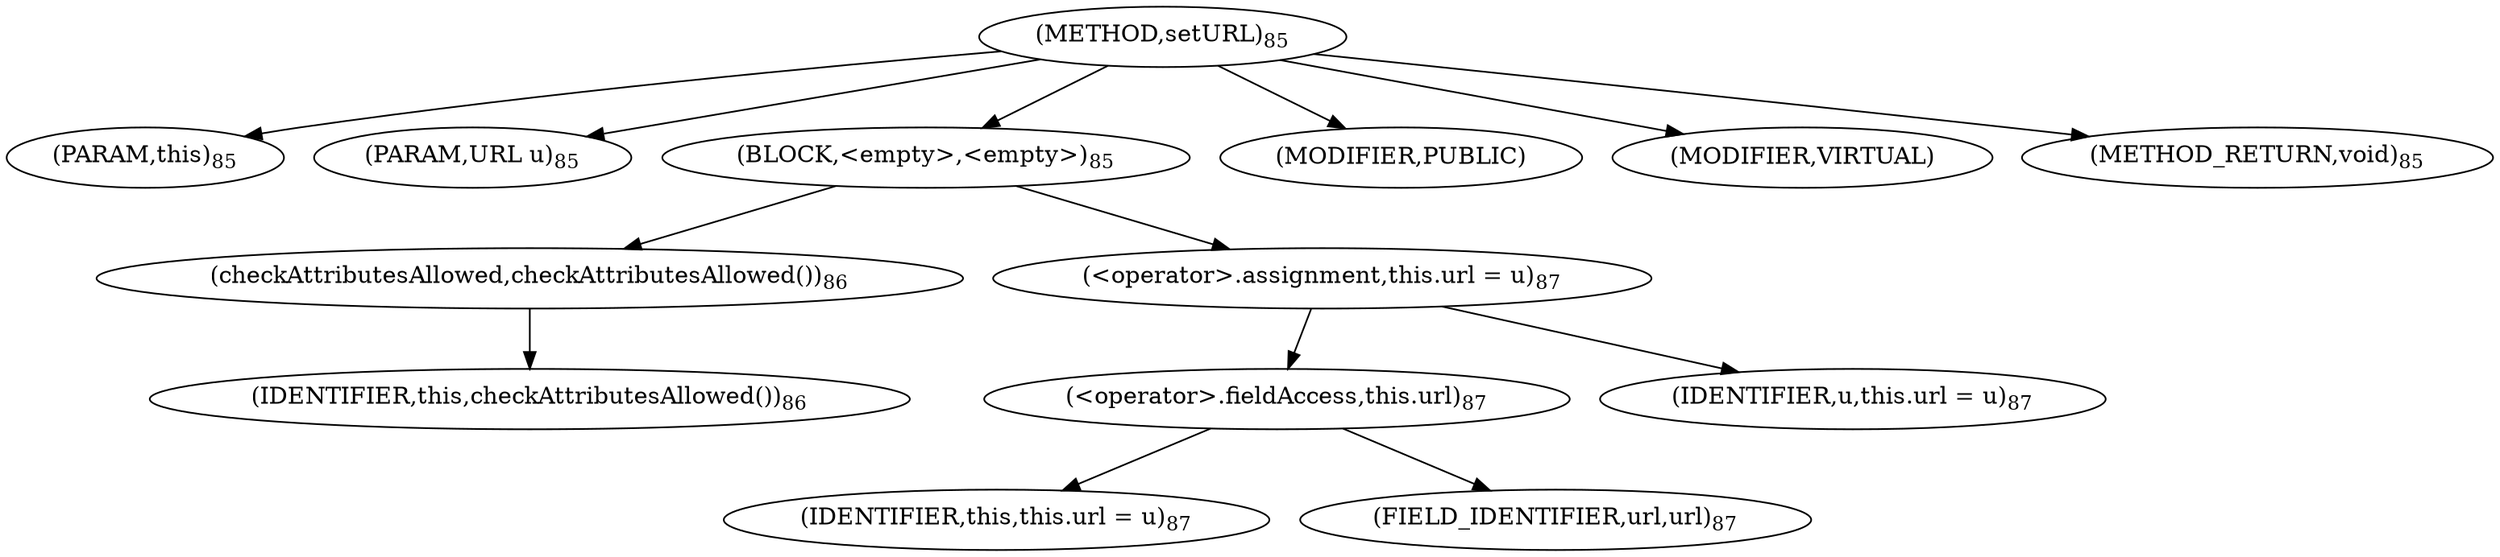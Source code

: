 digraph "setURL" {  
"131" [label = <(METHOD,setURL)<SUB>85</SUB>> ]
"10" [label = <(PARAM,this)<SUB>85</SUB>> ]
"132" [label = <(PARAM,URL u)<SUB>85</SUB>> ]
"133" [label = <(BLOCK,&lt;empty&gt;,&lt;empty&gt;)<SUB>85</SUB>> ]
"134" [label = <(checkAttributesAllowed,checkAttributesAllowed())<SUB>86</SUB>> ]
"9" [label = <(IDENTIFIER,this,checkAttributesAllowed())<SUB>86</SUB>> ]
"135" [label = <(&lt;operator&gt;.assignment,this.url = u)<SUB>87</SUB>> ]
"136" [label = <(&lt;operator&gt;.fieldAccess,this.url)<SUB>87</SUB>> ]
"137" [label = <(IDENTIFIER,this,this.url = u)<SUB>87</SUB>> ]
"138" [label = <(FIELD_IDENTIFIER,url,url)<SUB>87</SUB>> ]
"139" [label = <(IDENTIFIER,u,this.url = u)<SUB>87</SUB>> ]
"140" [label = <(MODIFIER,PUBLIC)> ]
"141" [label = <(MODIFIER,VIRTUAL)> ]
"142" [label = <(METHOD_RETURN,void)<SUB>85</SUB>> ]
  "131" -> "10" 
  "131" -> "132" 
  "131" -> "133" 
  "131" -> "140" 
  "131" -> "141" 
  "131" -> "142" 
  "133" -> "134" 
  "133" -> "135" 
  "134" -> "9" 
  "135" -> "136" 
  "135" -> "139" 
  "136" -> "137" 
  "136" -> "138" 
}
